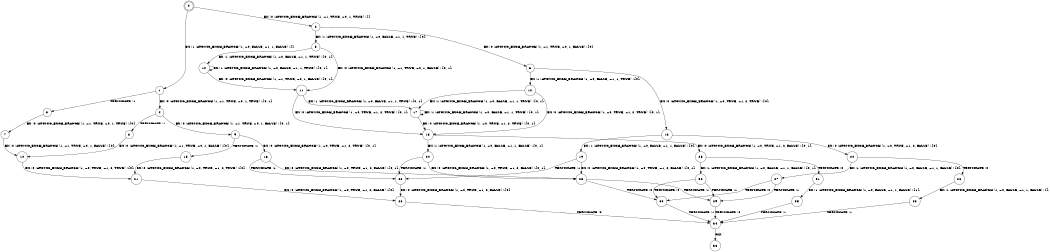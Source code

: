 digraph BCG {
size = "7, 10.5";
center = TRUE;
node [shape = circle];
0 [peripheries = 2];
0 -> 1 [label = "EX !1 !ATOMIC_EXCH_BRANCH (1, +0, FALSE, +1, 1, FALSE) !{}"];
0 -> 2 [label = "EX !0 !ATOMIC_EXCH_BRANCH (1, +1, TRUE, +0, 1, TRUE) !{}"];
1 -> 3 [label = "TERMINATE !1"];
1 -> 4 [label = "EX !0 !ATOMIC_EXCH_BRANCH (1, +1, TRUE, +0, 1, TRUE) !{0, 1}"];
2 -> 5 [label = "EX !1 !ATOMIC_EXCH_BRANCH (1, +0, FALSE, +1, 1, TRUE) !{0}"];
2 -> 6 [label = "EX !0 !ATOMIC_EXCH_BRANCH (1, +1, TRUE, +0, 1, FALSE) !{0}"];
3 -> 7 [label = "EX !0 !ATOMIC_EXCH_BRANCH (1, +1, TRUE, +0, 1, TRUE) !{0}"];
4 -> 8 [label = "TERMINATE !1"];
4 -> 9 [label = "EX !0 !ATOMIC_EXCH_BRANCH (1, +1, TRUE, +0, 1, FALSE) !{0, 1}"];
5 -> 10 [label = "EX !1 !ATOMIC_EXCH_BRANCH (1, +0, FALSE, +1, 1, TRUE) !{0, 1}"];
5 -> 11 [label = "EX !0 !ATOMIC_EXCH_BRANCH (1, +1, TRUE, +0, 1, FALSE) !{0, 1}"];
6 -> 12 [label = "EX !1 !ATOMIC_EXCH_BRANCH (1, +0, FALSE, +1, 1, TRUE) !{0}"];
6 -> 13 [label = "EX !0 !ATOMIC_EXCH_BRANCH (1, +0, TRUE, +1, 2, TRUE) !{0}"];
7 -> 14 [label = "EX !0 !ATOMIC_EXCH_BRANCH (1, +1, TRUE, +0, 1, FALSE) !{0}"];
8 -> 14 [label = "EX !0 !ATOMIC_EXCH_BRANCH (1, +1, TRUE, +0, 1, FALSE) !{0}"];
9 -> 15 [label = "TERMINATE !1"];
9 -> 16 [label = "EX !0 !ATOMIC_EXCH_BRANCH (1, +0, TRUE, +1, 2, TRUE) !{0, 1}"];
10 -> 10 [label = "EX !1 !ATOMIC_EXCH_BRANCH (1, +0, FALSE, +1, 1, TRUE) !{0, 1}"];
10 -> 11 [label = "EX !0 !ATOMIC_EXCH_BRANCH (1, +1, TRUE, +0, 1, FALSE) !{0, 1}"];
11 -> 17 [label = "EX !1 !ATOMIC_EXCH_BRANCH (1, +0, FALSE, +1, 1, TRUE) !{0, 1}"];
11 -> 18 [label = "EX !0 !ATOMIC_EXCH_BRANCH (1, +0, TRUE, +1, 2, TRUE) !{0, 1}"];
12 -> 17 [label = "EX !1 !ATOMIC_EXCH_BRANCH (1, +0, FALSE, +1, 1, TRUE) !{0, 1}"];
12 -> 18 [label = "EX !0 !ATOMIC_EXCH_BRANCH (1, +0, TRUE, +1, 2, TRUE) !{0, 1}"];
13 -> 19 [label = "EX !1 !ATOMIC_EXCH_BRANCH (1, +0, FALSE, +1, 1, FALSE) !{0}"];
13 -> 20 [label = "EX !0 !ATOMIC_EXCH_BRANCH (1, +0, TRUE, +1, 2, FALSE) !{0}"];
14 -> 21 [label = "EX !0 !ATOMIC_EXCH_BRANCH (1, +0, TRUE, +1, 2, TRUE) !{0}"];
15 -> 21 [label = "EX !0 !ATOMIC_EXCH_BRANCH (1, +0, TRUE, +1, 2, TRUE) !{0}"];
16 -> 22 [label = "TERMINATE !1"];
16 -> 23 [label = "EX !0 !ATOMIC_EXCH_BRANCH (1, +0, TRUE, +1, 2, FALSE) !{0, 1}"];
17 -> 17 [label = "EX !1 !ATOMIC_EXCH_BRANCH (1, +0, FALSE, +1, 1, TRUE) !{0, 1}"];
17 -> 18 [label = "EX !0 !ATOMIC_EXCH_BRANCH (1, +0, TRUE, +1, 2, TRUE) !{0, 1}"];
18 -> 24 [label = "EX !1 !ATOMIC_EXCH_BRANCH (1, +0, FALSE, +1, 1, FALSE) !{0, 1}"];
18 -> 25 [label = "EX !0 !ATOMIC_EXCH_BRANCH (1, +0, TRUE, +1, 2, FALSE) !{0, 1}"];
19 -> 22 [label = "TERMINATE !1"];
19 -> 23 [label = "EX !0 !ATOMIC_EXCH_BRANCH (1, +0, TRUE, +1, 2, FALSE) !{0, 1}"];
20 -> 26 [label = "TERMINATE !0"];
20 -> 27 [label = "EX !1 !ATOMIC_EXCH_BRANCH (1, +0, FALSE, +1, 1, FALSE) !{0}"];
21 -> 28 [label = "EX !0 !ATOMIC_EXCH_BRANCH (1, +0, TRUE, +1, 2, FALSE) !{0}"];
22 -> 28 [label = "EX !0 !ATOMIC_EXCH_BRANCH (1, +0, TRUE, +1, 2, FALSE) !{0}"];
23 -> 29 [label = "TERMINATE !1"];
23 -> 30 [label = "TERMINATE !0"];
24 -> 22 [label = "TERMINATE !1"];
24 -> 23 [label = "EX !0 !ATOMIC_EXCH_BRANCH (1, +0, TRUE, +1, 2, FALSE) !{0, 1}"];
25 -> 31 [label = "TERMINATE !0"];
25 -> 32 [label = "EX !1 !ATOMIC_EXCH_BRANCH (1, +0, FALSE, +1, 1, FALSE) !{0, 1}"];
26 -> 33 [label = "EX !1 !ATOMIC_EXCH_BRANCH (1, +0, FALSE, +1, 1, FALSE) !{}"];
27 -> 29 [label = "TERMINATE !1"];
27 -> 30 [label = "TERMINATE !0"];
28 -> 34 [label = "TERMINATE !0"];
29 -> 34 [label = "TERMINATE !0"];
30 -> 34 [label = "TERMINATE !1"];
31 -> 35 [label = "EX !1 !ATOMIC_EXCH_BRANCH (1, +0, FALSE, +1, 1, FALSE) !{1}"];
32 -> 29 [label = "TERMINATE !1"];
32 -> 30 [label = "TERMINATE !0"];
33 -> 34 [label = "TERMINATE !1"];
34 -> 36 [label = "exit"];
35 -> 34 [label = "TERMINATE !1"];
}
